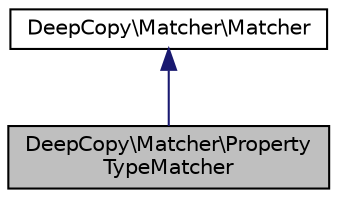 digraph "DeepCopy\Matcher\PropertyTypeMatcher"
{
  edge [fontname="Helvetica",fontsize="10",labelfontname="Helvetica",labelfontsize="10"];
  node [fontname="Helvetica",fontsize="10",shape=record];
  Node2 [label="DeepCopy\\Matcher\\Property\lTypeMatcher",height=0.2,width=0.4,color="black", fillcolor="grey75", style="filled", fontcolor="black"];
  Node3 -> Node2 [dir="back",color="midnightblue",fontsize="10",style="solid",fontname="Helvetica"];
  Node3 [label="DeepCopy\\Matcher\\Matcher",height=0.2,width=0.4,color="black", fillcolor="white", style="filled",URL="$interfaceDeepCopy_1_1Matcher_1_1Matcher.html"];
}
